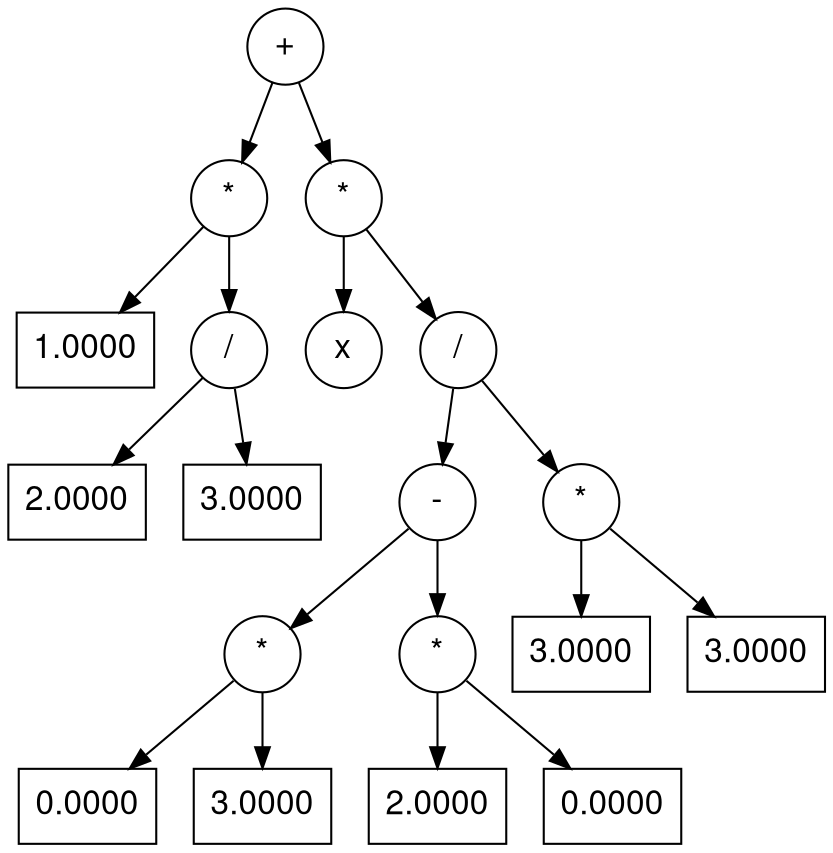 digraph g {
fontname="Helvetica,Arial,sans-serif"
node [fontname="Helvetica,Arial,sans-serif"]
edge [fontname="Helvetica,Arial,sans-serif"]
node [
	fontsize = "16"
	shape = "ellipse"
];

edge [ ];

"0/0"[
	label = "+"
	shape=circle
];

"0/1"[
	label = "*"
	shape=circle
];

"0/0" -> "0/1"

"128/1"[
	label = "*"
	shape=circle
];

"0/0" -> "128/1"

"0/2"[
	label = "{<f0> 1.0000}"
	shape=record
];

"0/1" -> "0/2"

"64/2"[
	label = "/"
	shape=circle
];

"0/1" -> "64/2"

"64/3"[
	label = "{<f0> 2.0000}"
	shape=record
];

"64/2" -> "64/3"

"96/3"[
	label = "{<f0> 3.0000}"
	shape=record
];

"64/2" -> "96/3"

"128/2"[
	label = "x"
	shape=circle
];

"128/1" -> "128/2"

"192/2"[
	label = "/"
	shape=circle
];

"128/1" -> "192/2"

"192/3"[
	label = "-"
	shape=circle
];

"192/2" -> "192/3"

"224/3"[
	label = "*"
	shape=circle
];

"192/2" -> "224/3"

"192/4"[
	label = "*"
	shape=circle
];

"192/3" -> "192/4"

"208/4"[
	label = "*"
	shape=circle
];

"192/3" -> "208/4"

"192/5"[
	label = "{<f0> 0.0000}"
	shape=record
];

"192/4" -> "192/5"

"200/5"[
	label = "{<f0> 3.0000}"
	shape=record
];

"192/4" -> "200/5"

"208/5"[
	label = "{<f0> 2.0000}"
	shape=record
];

"208/4" -> "208/5"

"216/5"[
	label = "{<f0> 0.0000}"
	shape=record
];

"208/4" -> "216/5"

"224/4"[
	label = "{<f0> 3.0000}"
	shape=record
];

"224/3" -> "224/4"

"240/4"[
	label = "{<f0> 3.0000}"
	shape=record
];

"224/3" -> "240/4"

}
